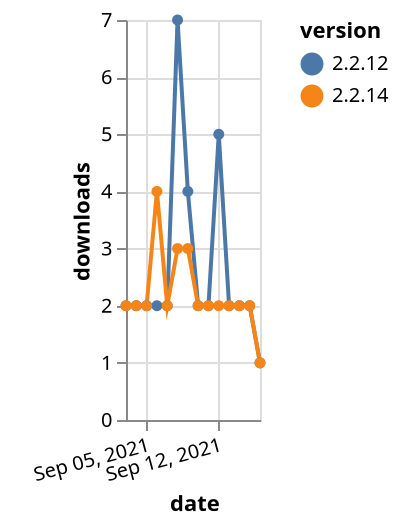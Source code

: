 {"$schema": "https://vega.github.io/schema/vega-lite/v5.json", "description": "A simple bar chart with embedded data.", "data": {"values": [{"date": "2021-09-03", "total": 2923, "delta": 2, "version": "2.2.12"}, {"date": "2021-09-04", "total": 2925, "delta": 2, "version": "2.2.12"}, {"date": "2021-09-05", "total": 2927, "delta": 2, "version": "2.2.12"}, {"date": "2021-09-06", "total": 2929, "delta": 2, "version": "2.2.12"}, {"date": "2021-09-07", "total": 2931, "delta": 2, "version": "2.2.12"}, {"date": "2021-09-08", "total": 2938, "delta": 7, "version": "2.2.12"}, {"date": "2021-09-09", "total": 2942, "delta": 4, "version": "2.2.12"}, {"date": "2021-09-10", "total": 2944, "delta": 2, "version": "2.2.12"}, {"date": "2021-09-11", "total": 2946, "delta": 2, "version": "2.2.12"}, {"date": "2021-09-12", "total": 2951, "delta": 5, "version": "2.2.12"}, {"date": "2021-09-13", "total": 2953, "delta": 2, "version": "2.2.12"}, {"date": "2021-09-14", "total": 2955, "delta": 2, "version": "2.2.12"}, {"date": "2021-09-15", "total": 2957, "delta": 2, "version": "2.2.12"}, {"date": "2021-09-16", "total": 2958, "delta": 1, "version": "2.2.12"}, {"date": "2021-09-03", "total": 315, "delta": 2, "version": "2.2.14"}, {"date": "2021-09-04", "total": 317, "delta": 2, "version": "2.2.14"}, {"date": "2021-09-05", "total": 319, "delta": 2, "version": "2.2.14"}, {"date": "2021-09-06", "total": 323, "delta": 4, "version": "2.2.14"}, {"date": "2021-09-07", "total": 325, "delta": 2, "version": "2.2.14"}, {"date": "2021-09-08", "total": 328, "delta": 3, "version": "2.2.14"}, {"date": "2021-09-09", "total": 331, "delta": 3, "version": "2.2.14"}, {"date": "2021-09-10", "total": 333, "delta": 2, "version": "2.2.14"}, {"date": "2021-09-11", "total": 335, "delta": 2, "version": "2.2.14"}, {"date": "2021-09-12", "total": 337, "delta": 2, "version": "2.2.14"}, {"date": "2021-09-13", "total": 339, "delta": 2, "version": "2.2.14"}, {"date": "2021-09-14", "total": 341, "delta": 2, "version": "2.2.14"}, {"date": "2021-09-15", "total": 343, "delta": 2, "version": "2.2.14"}, {"date": "2021-09-16", "total": 344, "delta": 1, "version": "2.2.14"}]}, "width": "container", "mark": {"type": "line", "point": {"filled": true}}, "encoding": {"x": {"field": "date", "type": "temporal", "timeUnit": "yearmonthdate", "title": "date", "axis": {"labelAngle": -15}}, "y": {"field": "delta", "type": "quantitative", "title": "downloads"}, "color": {"field": "version", "type": "nominal"}, "tooltip": {"field": "delta"}}}